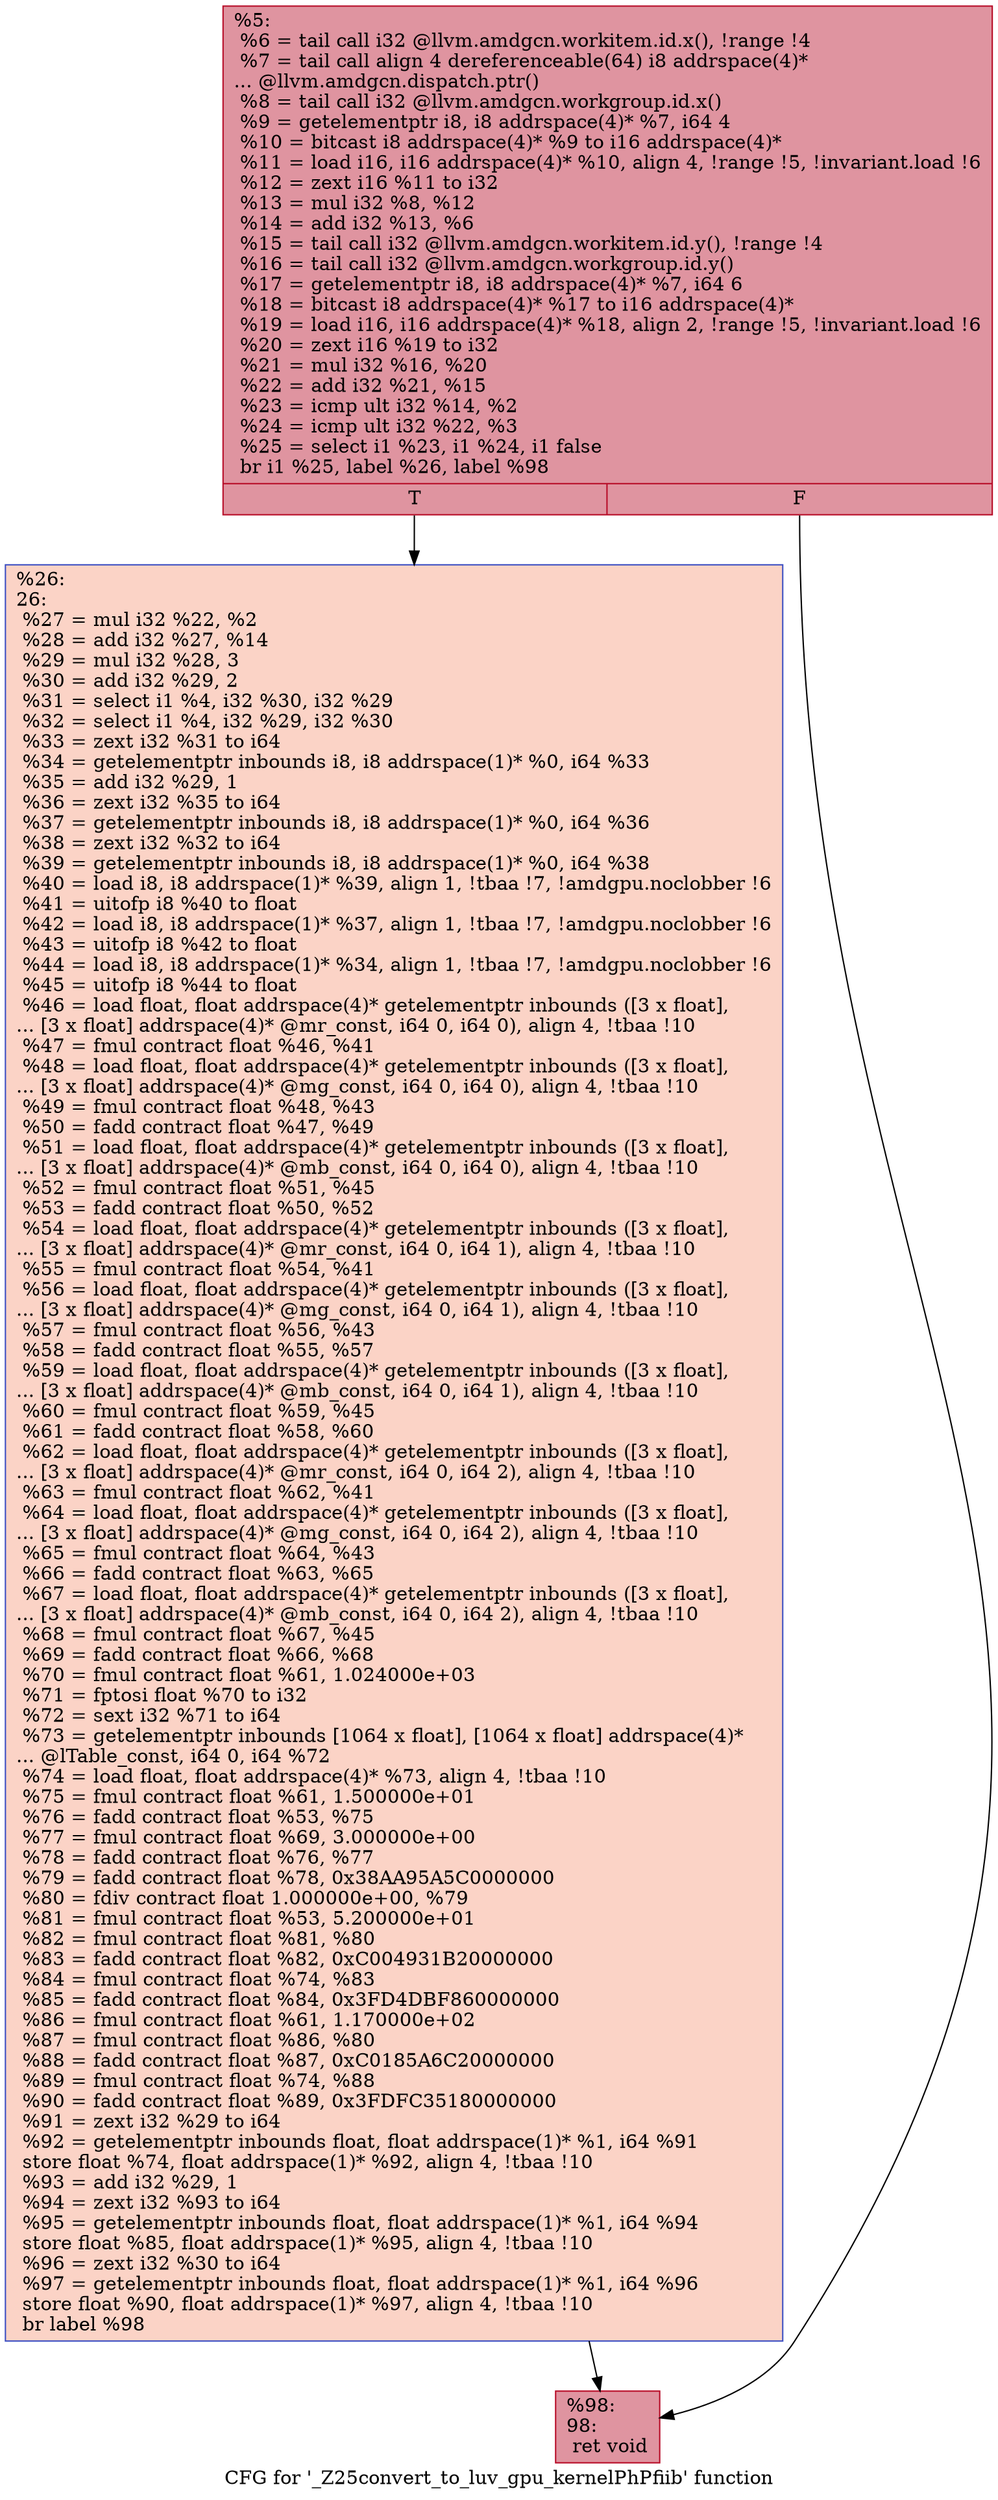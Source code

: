 digraph "CFG for '_Z25convert_to_luv_gpu_kernelPhPfiib' function" {
	label="CFG for '_Z25convert_to_luv_gpu_kernelPhPfiib' function";

	Node0x62dbb10 [shape=record,color="#b70d28ff", style=filled, fillcolor="#b70d2870",label="{%5:\l  %6 = tail call i32 @llvm.amdgcn.workitem.id.x(), !range !4\l  %7 = tail call align 4 dereferenceable(64) i8 addrspace(4)*\l... @llvm.amdgcn.dispatch.ptr()\l  %8 = tail call i32 @llvm.amdgcn.workgroup.id.x()\l  %9 = getelementptr i8, i8 addrspace(4)* %7, i64 4\l  %10 = bitcast i8 addrspace(4)* %9 to i16 addrspace(4)*\l  %11 = load i16, i16 addrspace(4)* %10, align 4, !range !5, !invariant.load !6\l  %12 = zext i16 %11 to i32\l  %13 = mul i32 %8, %12\l  %14 = add i32 %13, %6\l  %15 = tail call i32 @llvm.amdgcn.workitem.id.y(), !range !4\l  %16 = tail call i32 @llvm.amdgcn.workgroup.id.y()\l  %17 = getelementptr i8, i8 addrspace(4)* %7, i64 6\l  %18 = bitcast i8 addrspace(4)* %17 to i16 addrspace(4)*\l  %19 = load i16, i16 addrspace(4)* %18, align 2, !range !5, !invariant.load !6\l  %20 = zext i16 %19 to i32\l  %21 = mul i32 %16, %20\l  %22 = add i32 %21, %15\l  %23 = icmp ult i32 %14, %2\l  %24 = icmp ult i32 %22, %3\l  %25 = select i1 %23, i1 %24, i1 false\l  br i1 %25, label %26, label %98\l|{<s0>T|<s1>F}}"];
	Node0x62dbb10:s0 -> Node0x62def60;
	Node0x62dbb10:s1 -> Node0x62deff0;
	Node0x62def60 [shape=record,color="#3d50c3ff", style=filled, fillcolor="#f59c7d70",label="{%26:\l26:                                               \l  %27 = mul i32 %22, %2\l  %28 = add i32 %27, %14\l  %29 = mul i32 %28, 3\l  %30 = add i32 %29, 2\l  %31 = select i1 %4, i32 %30, i32 %29\l  %32 = select i1 %4, i32 %29, i32 %30\l  %33 = zext i32 %31 to i64\l  %34 = getelementptr inbounds i8, i8 addrspace(1)* %0, i64 %33\l  %35 = add i32 %29, 1\l  %36 = zext i32 %35 to i64\l  %37 = getelementptr inbounds i8, i8 addrspace(1)* %0, i64 %36\l  %38 = zext i32 %32 to i64\l  %39 = getelementptr inbounds i8, i8 addrspace(1)* %0, i64 %38\l  %40 = load i8, i8 addrspace(1)* %39, align 1, !tbaa !7, !amdgpu.noclobber !6\l  %41 = uitofp i8 %40 to float\l  %42 = load i8, i8 addrspace(1)* %37, align 1, !tbaa !7, !amdgpu.noclobber !6\l  %43 = uitofp i8 %42 to float\l  %44 = load i8, i8 addrspace(1)* %34, align 1, !tbaa !7, !amdgpu.noclobber !6\l  %45 = uitofp i8 %44 to float\l  %46 = load float, float addrspace(4)* getelementptr inbounds ([3 x float],\l... [3 x float] addrspace(4)* @mr_const, i64 0, i64 0), align 4, !tbaa !10\l  %47 = fmul contract float %46, %41\l  %48 = load float, float addrspace(4)* getelementptr inbounds ([3 x float],\l... [3 x float] addrspace(4)* @mg_const, i64 0, i64 0), align 4, !tbaa !10\l  %49 = fmul contract float %48, %43\l  %50 = fadd contract float %47, %49\l  %51 = load float, float addrspace(4)* getelementptr inbounds ([3 x float],\l... [3 x float] addrspace(4)* @mb_const, i64 0, i64 0), align 4, !tbaa !10\l  %52 = fmul contract float %51, %45\l  %53 = fadd contract float %50, %52\l  %54 = load float, float addrspace(4)* getelementptr inbounds ([3 x float],\l... [3 x float] addrspace(4)* @mr_const, i64 0, i64 1), align 4, !tbaa !10\l  %55 = fmul contract float %54, %41\l  %56 = load float, float addrspace(4)* getelementptr inbounds ([3 x float],\l... [3 x float] addrspace(4)* @mg_const, i64 0, i64 1), align 4, !tbaa !10\l  %57 = fmul contract float %56, %43\l  %58 = fadd contract float %55, %57\l  %59 = load float, float addrspace(4)* getelementptr inbounds ([3 x float],\l... [3 x float] addrspace(4)* @mb_const, i64 0, i64 1), align 4, !tbaa !10\l  %60 = fmul contract float %59, %45\l  %61 = fadd contract float %58, %60\l  %62 = load float, float addrspace(4)* getelementptr inbounds ([3 x float],\l... [3 x float] addrspace(4)* @mr_const, i64 0, i64 2), align 4, !tbaa !10\l  %63 = fmul contract float %62, %41\l  %64 = load float, float addrspace(4)* getelementptr inbounds ([3 x float],\l... [3 x float] addrspace(4)* @mg_const, i64 0, i64 2), align 4, !tbaa !10\l  %65 = fmul contract float %64, %43\l  %66 = fadd contract float %63, %65\l  %67 = load float, float addrspace(4)* getelementptr inbounds ([3 x float],\l... [3 x float] addrspace(4)* @mb_const, i64 0, i64 2), align 4, !tbaa !10\l  %68 = fmul contract float %67, %45\l  %69 = fadd contract float %66, %68\l  %70 = fmul contract float %61, 1.024000e+03\l  %71 = fptosi float %70 to i32\l  %72 = sext i32 %71 to i64\l  %73 = getelementptr inbounds [1064 x float], [1064 x float] addrspace(4)*\l... @lTable_const, i64 0, i64 %72\l  %74 = load float, float addrspace(4)* %73, align 4, !tbaa !10\l  %75 = fmul contract float %61, 1.500000e+01\l  %76 = fadd contract float %53, %75\l  %77 = fmul contract float %69, 3.000000e+00\l  %78 = fadd contract float %76, %77\l  %79 = fadd contract float %78, 0x38AA95A5C0000000\l  %80 = fdiv contract float 1.000000e+00, %79\l  %81 = fmul contract float %53, 5.200000e+01\l  %82 = fmul contract float %81, %80\l  %83 = fadd contract float %82, 0xC004931B20000000\l  %84 = fmul contract float %74, %83\l  %85 = fadd contract float %84, 0x3FD4DBF860000000\l  %86 = fmul contract float %61, 1.170000e+02\l  %87 = fmul contract float %86, %80\l  %88 = fadd contract float %87, 0xC0185A6C20000000\l  %89 = fmul contract float %74, %88\l  %90 = fadd contract float %89, 0x3FDFC35180000000\l  %91 = zext i32 %29 to i64\l  %92 = getelementptr inbounds float, float addrspace(1)* %1, i64 %91\l  store float %74, float addrspace(1)* %92, align 4, !tbaa !10\l  %93 = add i32 %29, 1\l  %94 = zext i32 %93 to i64\l  %95 = getelementptr inbounds float, float addrspace(1)* %1, i64 %94\l  store float %85, float addrspace(1)* %95, align 4, !tbaa !10\l  %96 = zext i32 %30 to i64\l  %97 = getelementptr inbounds float, float addrspace(1)* %1, i64 %96\l  store float %90, float addrspace(1)* %97, align 4, !tbaa !10\l  br label %98\l}"];
	Node0x62def60 -> Node0x62deff0;
	Node0x62deff0 [shape=record,color="#b70d28ff", style=filled, fillcolor="#b70d2870",label="{%98:\l98:                                               \l  ret void\l}"];
}
